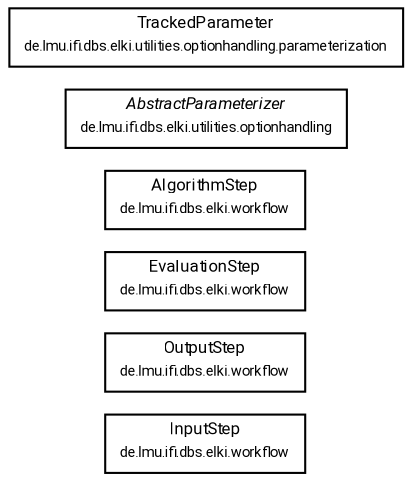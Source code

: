 #!/usr/local/bin/dot
#
# Class diagram 
# Generated by UMLGraph version R5_7_2-60-g0e99a6 (http://www.spinellis.gr/umlgraph/)
#

digraph G {
	graph [fontnames="svg"]
	edge [fontname="Roboto",fontsize=7,labelfontname="Roboto",labelfontsize=7,color="black"];
	node [fontname="Roboto",fontcolor="black",fontsize=8,shape=plaintext,margin=0,width=0,height=0];
	nodesep=0.15;
	ranksep=0.25;
	rankdir=LR;
	// de.lmu.ifi.dbs.elki.workflow.InputStep
	c5604169 [label=<<table title="de.lmu.ifi.dbs.elki.workflow.InputStep" border="0" cellborder="1" cellspacing="0" cellpadding="2" href="workflow/InputStep.html" target="_parent">
		<tr><td><table border="0" cellspacing="0" cellpadding="1">
		<tr><td align="center" balign="center"> <font face="Roboto">InputStep</font> </td></tr>
		<tr><td align="center" balign="center"> <font face="Roboto" point-size="7.0">de.lmu.ifi.dbs.elki.workflow</font> </td></tr>
		</table></td></tr>
		</table>>, URL="workflow/InputStep.html"];
	// de.lmu.ifi.dbs.elki.workflow.OutputStep
	c5604173 [label=<<table title="de.lmu.ifi.dbs.elki.workflow.OutputStep" border="0" cellborder="1" cellspacing="0" cellpadding="2" href="workflow/OutputStep.html" target="_parent">
		<tr><td><table border="0" cellspacing="0" cellpadding="1">
		<tr><td align="center" balign="center"> <font face="Roboto">OutputStep</font> </td></tr>
		<tr><td align="center" balign="center"> <font face="Roboto" point-size="7.0">de.lmu.ifi.dbs.elki.workflow</font> </td></tr>
		</table></td></tr>
		</table>>, URL="workflow/OutputStep.html"];
	// de.lmu.ifi.dbs.elki.workflow.EvaluationStep
	c5604175 [label=<<table title="de.lmu.ifi.dbs.elki.workflow.EvaluationStep" border="0" cellborder="1" cellspacing="0" cellpadding="2" href="workflow/EvaluationStep.html" target="_parent">
		<tr><td><table border="0" cellspacing="0" cellpadding="1">
		<tr><td align="center" balign="center"> <font face="Roboto">EvaluationStep</font> </td></tr>
		<tr><td align="center" balign="center"> <font face="Roboto" point-size="7.0">de.lmu.ifi.dbs.elki.workflow</font> </td></tr>
		</table></td></tr>
		</table>>, URL="workflow/EvaluationStep.html"];
	// de.lmu.ifi.dbs.elki.workflow.AlgorithmStep
	c5604179 [label=<<table title="de.lmu.ifi.dbs.elki.workflow.AlgorithmStep" border="0" cellborder="1" cellspacing="0" cellpadding="2" href="workflow/AlgorithmStep.html" target="_parent">
		<tr><td><table border="0" cellspacing="0" cellpadding="1">
		<tr><td align="center" balign="center"> <font face="Roboto">AlgorithmStep</font> </td></tr>
		<tr><td align="center" balign="center"> <font face="Roboto" point-size="7.0">de.lmu.ifi.dbs.elki.workflow</font> </td></tr>
		</table></td></tr>
		</table>>, URL="workflow/AlgorithmStep.html"];
	// de.lmu.ifi.dbs.elki.utilities.optionhandling.AbstractParameterizer
	c5606145 [label=<<table title="de.lmu.ifi.dbs.elki.utilities.optionhandling.AbstractParameterizer" border="0" cellborder="1" cellspacing="0" cellpadding="2" href="utilities/optionhandling/AbstractParameterizer.html" target="_parent">
		<tr><td><table border="0" cellspacing="0" cellpadding="1">
		<tr><td align="center" balign="center"> <font face="Roboto"><i>AbstractParameterizer</i></font> </td></tr>
		<tr><td align="center" balign="center"> <font face="Roboto" point-size="7.0">de.lmu.ifi.dbs.elki.utilities.optionhandling</font> </td></tr>
		</table></td></tr>
		</table>>, URL="utilities/optionhandling/AbstractParameterizer.html"];
	// de.lmu.ifi.dbs.elki.utilities.optionhandling.parameterization.TrackedParameter
	c5606167 [label=<<table title="de.lmu.ifi.dbs.elki.utilities.optionhandling.parameterization.TrackedParameter" border="0" cellborder="1" cellspacing="0" cellpadding="2" href="utilities/optionhandling/parameterization/TrackedParameter.html" target="_parent">
		<tr><td><table border="0" cellspacing="0" cellpadding="1">
		<tr><td align="center" balign="center"> <font face="Roboto">TrackedParameter</font> </td></tr>
		<tr><td align="center" balign="center"> <font face="Roboto" point-size="7.0">de.lmu.ifi.dbs.elki.utilities.optionhandling.parameterization</font> </td></tr>
		</table></td></tr>
		</table>>, URL="utilities/optionhandling/parameterization/TrackedParameter.html"];
}

